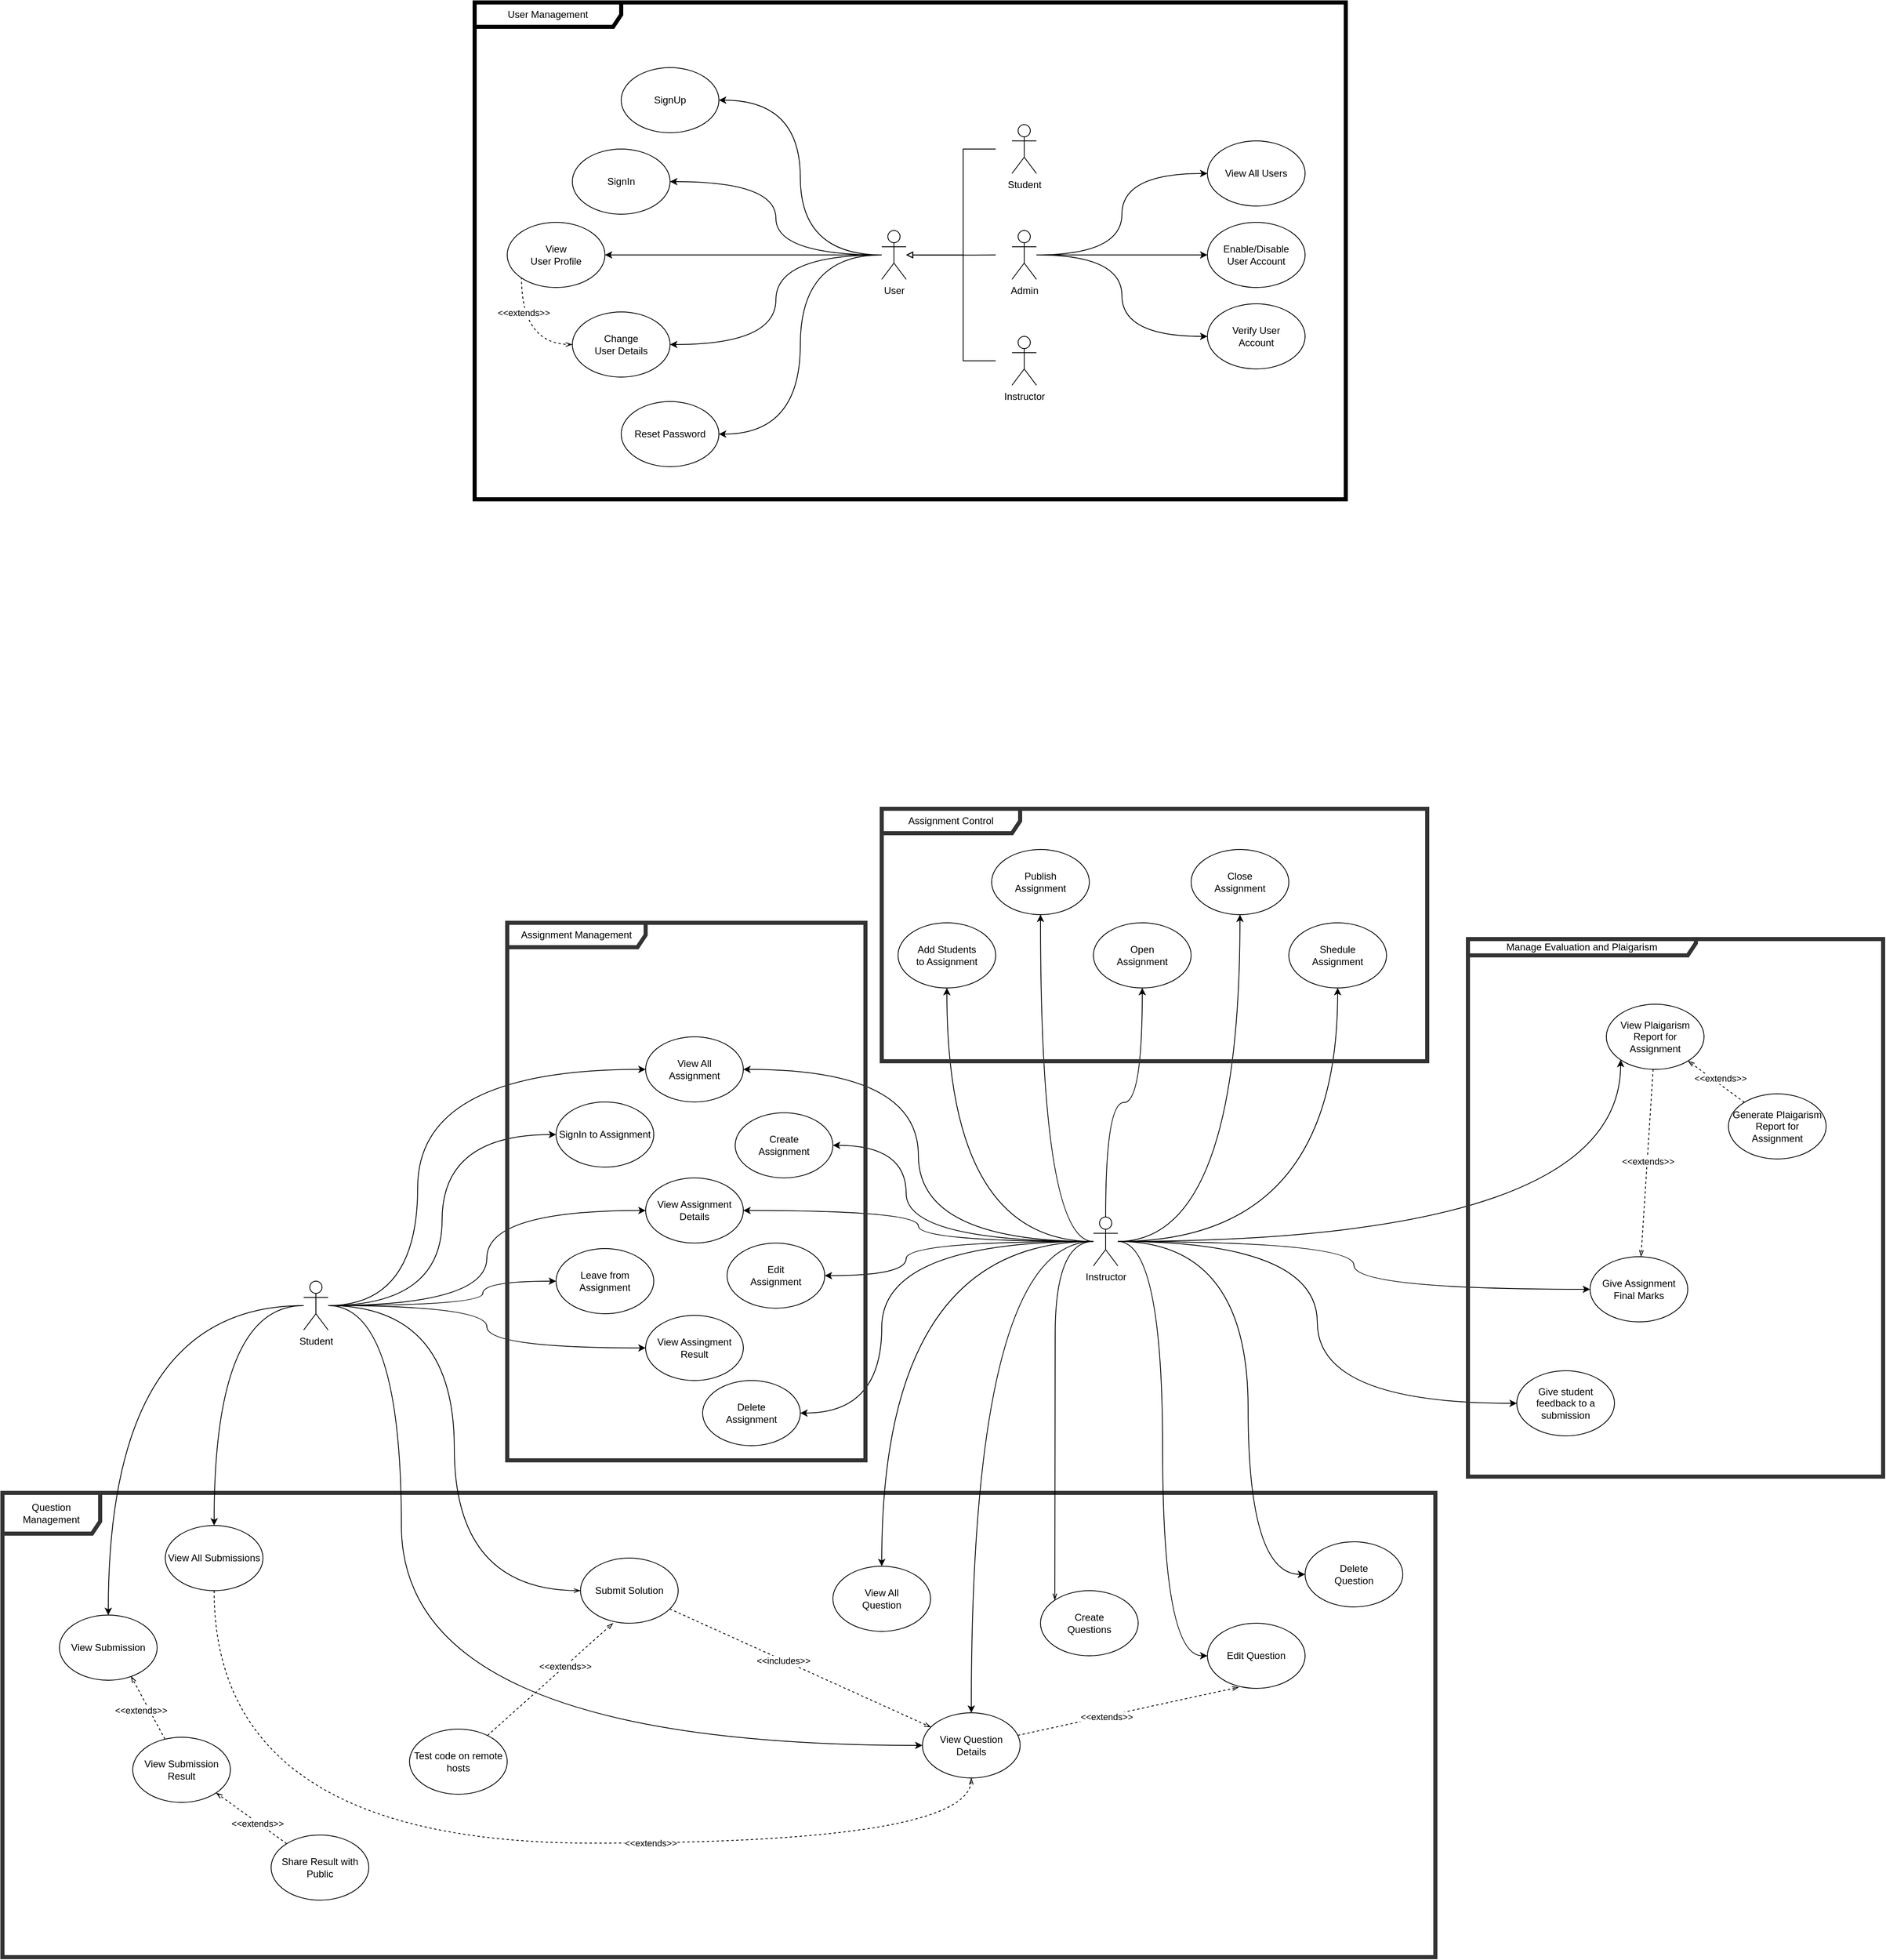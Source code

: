 <mxfile version="14.6.13" type="device"><diagram id="3cUGU1u6pG_o_R58JLAc" name="v1"><mxGraphModel dx="4322" dy="4356" grid="1" gridSize="10" guides="1" tooltips="1" connect="1" arrows="1" fold="1" page="1" pageScale="1" pageWidth="850" pageHeight="1100" math="0" shadow="0"><root><mxCell id="0"/><mxCell id="1" parent="0"/><mxCell id="JEPnBaXlhwpyNHd7x5I1-164" value="" style="group" vertex="1" connectable="0" parent="1"><mxGeometry x="-710" y="-950" width="2310" height="1410" as="geometry"/></mxCell><mxCell id="JEPnBaXlhwpyNHd7x5I1-149" value="Question Management" style="shape=umlFrame;whiteSpace=wrap;html=1;width=120;height=50;strokeWidth=5;swimlaneFillColor=none;strokeColor=#333333;" vertex="1" parent="JEPnBaXlhwpyNHd7x5I1-164"><mxGeometry y="840" width="1760" height="570" as="geometry"/></mxCell><mxCell id="4" value="Student" style="shape=umlActor;verticalLabelPosition=bottom;verticalAlign=top;html=1;outlineConnect=0;" parent="JEPnBaXlhwpyNHd7x5I1-164" vertex="1"><mxGeometry x="370" y="580" width="30" height="60" as="geometry"/></mxCell><mxCell id="7" value="Instructor" style="shape=umlActor;verticalLabelPosition=bottom;verticalAlign=top;html=1;outlineConnect=0;" parent="JEPnBaXlhwpyNHd7x5I1-164" vertex="1"><mxGeometry x="1340" y="501.25" width="30" height="60" as="geometry"/></mxCell><mxCell id="9" value="Create&lt;br&gt;Assignment" style="ellipse;whiteSpace=wrap;html=1;" parent="JEPnBaXlhwpyNHd7x5I1-164" vertex="1"><mxGeometry x="900" y="373.25" width="120" height="80" as="geometry"/></mxCell><mxCell id="JEPnBaXlhwpyNHd7x5I1-116" style="edgeStyle=orthogonalEdgeStyle;curved=1;rounded=0;orthogonalLoop=1;jettySize=auto;html=1;entryX=1;entryY=0.5;entryDx=0;entryDy=0;" edge="1" parent="JEPnBaXlhwpyNHd7x5I1-164" source="7" target="9"><mxGeometry as="geometry"><Array as="points"><mxPoint x="1110" y="531"/><mxPoint x="1110" y="413"/></Array></mxGeometry></mxCell><mxCell id="11" value="Edit&lt;br&gt;Assignment" style="ellipse;whiteSpace=wrap;html=1;" parent="JEPnBaXlhwpyNHd7x5I1-164" vertex="1"><mxGeometry x="890" y="533.25" width="120" height="80" as="geometry"/></mxCell><mxCell id="JEPnBaXlhwpyNHd7x5I1-122" style="edgeStyle=orthogonalEdgeStyle;curved=1;rounded=0;orthogonalLoop=1;jettySize=auto;html=1;entryX=1;entryY=0.5;entryDx=0;entryDy=0;" edge="1" parent="JEPnBaXlhwpyNHd7x5I1-164" source="7" target="11"><mxGeometry as="geometry"><Array as="points"><mxPoint x="1110" y="531"/><mxPoint x="1110" y="573"/></Array></mxGeometry></mxCell><mxCell id="12" value="Create&lt;br&gt;Questions" style="ellipse;whiteSpace=wrap;html=1;" parent="JEPnBaXlhwpyNHd7x5I1-164" vertex="1"><mxGeometry x="1275" y="960" width="120" height="80" as="geometry"/></mxCell><mxCell id="JEPnBaXlhwpyNHd7x5I1-145" style="edgeStyle=orthogonalEdgeStyle;curved=1;rounded=0;orthogonalLoop=1;jettySize=auto;html=1;entryX=0;entryY=0;entryDx=0;entryDy=0;endArrow=openThin;endFill=0;" edge="1" parent="JEPnBaXlhwpyNHd7x5I1-164" source="7" target="12"><mxGeometry as="geometry"><Array as="points"><mxPoint x="1293" y="531"/><mxPoint x="1293" y="761"/></Array></mxGeometry></mxCell><mxCell id="13" value="Edit Question" style="ellipse;whiteSpace=wrap;html=1;" parent="JEPnBaXlhwpyNHd7x5I1-164" vertex="1"><mxGeometry x="1480" y="1000" width="120" height="80" as="geometry"/></mxCell><mxCell id="JEPnBaXlhwpyNHd7x5I1-108" style="edgeStyle=orthogonalEdgeStyle;curved=1;rounded=0;orthogonalLoop=1;jettySize=auto;html=1;entryX=0;entryY=0.5;entryDx=0;entryDy=0;" edge="1" parent="JEPnBaXlhwpyNHd7x5I1-164" source="7" target="13"><mxGeometry as="geometry"/></mxCell><mxCell id="14" value="Delete&lt;br&gt;Question" style="ellipse;whiteSpace=wrap;html=1;" parent="JEPnBaXlhwpyNHd7x5I1-164" vertex="1"><mxGeometry x="1600" y="900" width="120" height="80" as="geometry"/></mxCell><mxCell id="JEPnBaXlhwpyNHd7x5I1-107" style="rounded=0;orthogonalLoop=1;jettySize=auto;html=1;edgeStyle=orthogonalEdgeStyle;curved=1;" edge="1" parent="JEPnBaXlhwpyNHd7x5I1-164" source="7" target="14"><mxGeometry as="geometry"><Array as="points"><mxPoint x="1530" y="531"/><mxPoint x="1530" y="940"/></Array></mxGeometry></mxCell><mxCell id="15" value="Add Students&lt;br&gt;to Assignment" style="ellipse;whiteSpace=wrap;html=1;" parent="JEPnBaXlhwpyNHd7x5I1-164" vertex="1"><mxGeometry x="1100" y="140" width="120" height="80" as="geometry"/></mxCell><mxCell id="JEPnBaXlhwpyNHd7x5I1-95" style="edgeStyle=orthogonalEdgeStyle;curved=1;rounded=0;orthogonalLoop=1;jettySize=auto;html=1;entryX=0.5;entryY=1;entryDx=0;entryDy=0;" edge="1" parent="JEPnBaXlhwpyNHd7x5I1-164" source="7" target="15"><mxGeometry as="geometry"/></mxCell><mxCell id="16" value="Publish&lt;br&gt;Assignment" style="ellipse;whiteSpace=wrap;html=1;" parent="JEPnBaXlhwpyNHd7x5I1-164" vertex="1"><mxGeometry x="1215" y="50" width="120" height="80" as="geometry"/></mxCell><mxCell id="JEPnBaXlhwpyNHd7x5I1-96" style="edgeStyle=orthogonalEdgeStyle;curved=1;rounded=0;orthogonalLoop=1;jettySize=auto;html=1;entryX=0.5;entryY=1;entryDx=0;entryDy=0;" edge="1" parent="JEPnBaXlhwpyNHd7x5I1-164" source="7" target="16"><mxGeometry as="geometry"/></mxCell><mxCell id="17" value="View Assignment Details" style="ellipse;whiteSpace=wrap;html=1;" parent="JEPnBaXlhwpyNHd7x5I1-164" vertex="1"><mxGeometry x="790" y="453.25" width="120" height="80" as="geometry"/></mxCell><mxCell id="JEPnBaXlhwpyNHd7x5I1-89" style="edgeStyle=orthogonalEdgeStyle;curved=1;rounded=0;orthogonalLoop=1;jettySize=auto;html=1;entryX=0;entryY=0.5;entryDx=0;entryDy=0;" edge="1" parent="JEPnBaXlhwpyNHd7x5I1-164" source="4" target="17"><mxGeometry as="geometry"/></mxCell><mxCell id="JEPnBaXlhwpyNHd7x5I1-118" style="edgeStyle=orthogonalEdgeStyle;curved=1;rounded=0;orthogonalLoop=1;jettySize=auto;html=1;entryX=1;entryY=0.5;entryDx=0;entryDy=0;" edge="1" parent="JEPnBaXlhwpyNHd7x5I1-164" source="7" target="17"><mxGeometry as="geometry"/></mxCell><mxCell id="18" value="View All&lt;br&gt;Assignment" style="ellipse;whiteSpace=wrap;html=1;" parent="JEPnBaXlhwpyNHd7x5I1-164" vertex="1"><mxGeometry x="790" y="280" width="120" height="80" as="geometry"/></mxCell><mxCell id="JEPnBaXlhwpyNHd7x5I1-87" style="edgeStyle=orthogonalEdgeStyle;curved=1;rounded=0;orthogonalLoop=1;jettySize=auto;html=1;entryX=0;entryY=0.5;entryDx=0;entryDy=0;" edge="1" parent="JEPnBaXlhwpyNHd7x5I1-164" source="4" target="18"><mxGeometry as="geometry"><Array as="points"><mxPoint x="510" y="610"/><mxPoint x="510" y="320"/></Array></mxGeometry></mxCell><mxCell id="JEPnBaXlhwpyNHd7x5I1-117" style="edgeStyle=orthogonalEdgeStyle;curved=1;rounded=0;orthogonalLoop=1;jettySize=auto;html=1;entryX=1;entryY=0.5;entryDx=0;entryDy=0;" edge="1" parent="JEPnBaXlhwpyNHd7x5I1-164" source="7" target="18"><mxGeometry as="geometry"/></mxCell><mxCell id="JEPnBaXlhwpyNHd7x5I1-147" style="rounded=0;orthogonalLoop=1;jettySize=auto;html=1;entryX=0.321;entryY=0.982;entryDx=0;entryDy=0;entryPerimeter=0;endArrow=openThin;endFill=0;dashed=1;" edge="1" parent="JEPnBaXlhwpyNHd7x5I1-164" source="19" target="13"><mxGeometry as="geometry"/></mxCell><mxCell id="JEPnBaXlhwpyNHd7x5I1-148" value="&amp;lt;&amp;lt;extends&amp;gt;&amp;gt;" style="edgeLabel;html=1;align=center;verticalAlign=middle;resizable=0;points=[];" vertex="1" connectable="0" parent="JEPnBaXlhwpyNHd7x5I1-147"><mxGeometry x="-0.203" y="-1" relative="1" as="geometry"><mxPoint as="offset"/></mxGeometry></mxCell><mxCell id="19" value="View Question&lt;br&gt;Details" style="ellipse;whiteSpace=wrap;html=1;" parent="JEPnBaXlhwpyNHd7x5I1-164" vertex="1"><mxGeometry x="1130" y="1110" width="120" height="80" as="geometry"/></mxCell><mxCell id="JEPnBaXlhwpyNHd7x5I1-115" style="rounded=0;orthogonalLoop=1;jettySize=auto;html=1;entryX=0;entryY=0.5;entryDx=0;entryDy=0;edgeStyle=orthogonalEdgeStyle;curved=1;" edge="1" parent="JEPnBaXlhwpyNHd7x5I1-164" source="4" target="19"><mxGeometry as="geometry"><Array as="points"><mxPoint x="490" y="610"/><mxPoint x="490" y="1150"/></Array></mxGeometry></mxCell><mxCell id="JEPnBaXlhwpyNHd7x5I1-109" style="edgeStyle=orthogonalEdgeStyle;curved=1;rounded=0;orthogonalLoop=1;jettySize=auto;html=1;" edge="1" parent="JEPnBaXlhwpyNHd7x5I1-164" source="7" target="19"><mxGeometry as="geometry"/></mxCell><mxCell id="20" value="View All&lt;br&gt;Question" style="ellipse;whiteSpace=wrap;html=1;" parent="JEPnBaXlhwpyNHd7x5I1-164" vertex="1"><mxGeometry x="1020" y="930" width="120" height="80" as="geometry"/></mxCell><mxCell id="JEPnBaXlhwpyNHd7x5I1-105" style="edgeStyle=orthogonalEdgeStyle;curved=1;rounded=0;orthogonalLoop=1;jettySize=auto;html=1;entryX=0.5;entryY=0;entryDx=0;entryDy=0;" edge="1" parent="JEPnBaXlhwpyNHd7x5I1-164" source="7" target="20"><mxGeometry as="geometry"/></mxCell><mxCell id="59" value="Close&lt;br&gt;Assignment" style="ellipse;whiteSpace=wrap;html=1;" parent="JEPnBaXlhwpyNHd7x5I1-164" vertex="1"><mxGeometry x="1460" y="50" width="120" height="80" as="geometry"/></mxCell><mxCell id="JEPnBaXlhwpyNHd7x5I1-98" style="edgeStyle=orthogonalEdgeStyle;curved=1;rounded=0;orthogonalLoop=1;jettySize=auto;html=1;entryX=0.5;entryY=1;entryDx=0;entryDy=0;" edge="1" parent="JEPnBaXlhwpyNHd7x5I1-164" source="7" target="59"><mxGeometry as="geometry"/></mxCell><mxCell id="60" value="Delete&lt;br&gt;Assignment" style="ellipse;whiteSpace=wrap;html=1;" parent="JEPnBaXlhwpyNHd7x5I1-164" vertex="1"><mxGeometry x="860" y="702" width="120" height="80" as="geometry"/></mxCell><mxCell id="JEPnBaXlhwpyNHd7x5I1-121" style="edgeStyle=orthogonalEdgeStyle;curved=1;rounded=0;orthogonalLoop=1;jettySize=auto;html=1;entryX=1;entryY=0.5;entryDx=0;entryDy=0;" edge="1" parent="JEPnBaXlhwpyNHd7x5I1-164" source="7" target="60"><mxGeometry as="geometry"><Array as="points"><mxPoint x="1080" y="531"/><mxPoint x="1080" y="742"/></Array></mxGeometry></mxCell><mxCell id="61" value="Open&lt;br&gt;Assignment" style="ellipse;whiteSpace=wrap;html=1;" parent="JEPnBaXlhwpyNHd7x5I1-164" vertex="1"><mxGeometry x="1340" y="140" width="120" height="80" as="geometry"/></mxCell><mxCell id="JEPnBaXlhwpyNHd7x5I1-97" style="edgeStyle=orthogonalEdgeStyle;curved=1;rounded=0;orthogonalLoop=1;jettySize=auto;html=1;entryX=0.5;entryY=1;entryDx=0;entryDy=0;" edge="1" parent="JEPnBaXlhwpyNHd7x5I1-164" source="7" target="61"><mxGeometry as="geometry"/></mxCell><mxCell id="62" value="Shedule&lt;br&gt;Assignment" style="ellipse;whiteSpace=wrap;html=1;" parent="JEPnBaXlhwpyNHd7x5I1-164" vertex="1"><mxGeometry x="1580" y="140" width="120" height="80" as="geometry"/></mxCell><mxCell id="JEPnBaXlhwpyNHd7x5I1-99" style="edgeStyle=orthogonalEdgeStyle;curved=1;rounded=0;orthogonalLoop=1;jettySize=auto;html=1;entryX=0.5;entryY=1;entryDx=0;entryDy=0;" edge="1" parent="JEPnBaXlhwpyNHd7x5I1-164" source="7" target="62"><mxGeometry as="geometry"/></mxCell><mxCell id="63" value="SignIn to Assignment" style="ellipse;whiteSpace=wrap;html=1;" parent="JEPnBaXlhwpyNHd7x5I1-164" vertex="1"><mxGeometry x="680" y="360" width="120" height="80" as="geometry"/></mxCell><mxCell id="JEPnBaXlhwpyNHd7x5I1-88" style="edgeStyle=orthogonalEdgeStyle;curved=1;rounded=0;orthogonalLoop=1;jettySize=auto;html=1;entryX=0;entryY=0.5;entryDx=0;entryDy=0;" edge="1" parent="JEPnBaXlhwpyNHd7x5I1-164" source="4" target="63"><mxGeometry as="geometry"/></mxCell><mxCell id="67" value="Leave from Assignment" style="ellipse;whiteSpace=wrap;html=1;" parent="JEPnBaXlhwpyNHd7x5I1-164" vertex="1"><mxGeometry x="680" y="540" width="120" height="80" as="geometry"/></mxCell><mxCell id="JEPnBaXlhwpyNHd7x5I1-90" style="edgeStyle=orthogonalEdgeStyle;curved=1;rounded=0;orthogonalLoop=1;jettySize=auto;html=1;entryX=0;entryY=0.5;entryDx=0;entryDy=0;" edge="1" parent="JEPnBaXlhwpyNHd7x5I1-164" source="4" target="67"><mxGeometry as="geometry"><Array as="points"><mxPoint x="590" y="610"/><mxPoint x="590" y="580"/></Array></mxGeometry></mxCell><mxCell id="JEPnBaXlhwpyNHd7x5I1-139" style="edgeStyle=none;rounded=0;orthogonalLoop=1;jettySize=auto;html=1;endArrow=openThin;endFill=0;dashed=1;" edge="1" parent="JEPnBaXlhwpyNHd7x5I1-164" source="69" target="19"><mxGeometry as="geometry"/></mxCell><mxCell id="JEPnBaXlhwpyNHd7x5I1-140" value="&amp;lt;&amp;lt;includes&amp;gt;&amp;gt;" style="edgeLabel;html=1;align=center;verticalAlign=middle;resizable=0;points=[];" vertex="1" connectable="0" parent="JEPnBaXlhwpyNHd7x5I1-139"><mxGeometry x="-0.124" relative="1" as="geometry"><mxPoint x="-1" as="offset"/></mxGeometry></mxCell><mxCell id="69" value="Submit Solution" style="ellipse;whiteSpace=wrap;html=1;" parent="JEPnBaXlhwpyNHd7x5I1-164" vertex="1"><mxGeometry x="710" y="920" width="120" height="80" as="geometry"/></mxCell><mxCell id="JEPnBaXlhwpyNHd7x5I1-137" style="edgeStyle=orthogonalEdgeStyle;curved=1;rounded=0;orthogonalLoop=1;jettySize=auto;html=1;entryX=0;entryY=0.5;entryDx=0;entryDy=0;endArrow=openThin;endFill=0;" edge="1" parent="JEPnBaXlhwpyNHd7x5I1-164" source="4" target="69"><mxGeometry as="geometry"/></mxCell><mxCell id="70" value="View Submission" style="ellipse;whiteSpace=wrap;html=1;" parent="JEPnBaXlhwpyNHd7x5I1-164" vertex="1"><mxGeometry x="70" y="990" width="120" height="80" as="geometry"/></mxCell><mxCell id="JEPnBaXlhwpyNHd7x5I1-125" style="edgeStyle=orthogonalEdgeStyle;curved=1;rounded=0;orthogonalLoop=1;jettySize=auto;html=1;" edge="1" parent="JEPnBaXlhwpyNHd7x5I1-164" source="4" target="70"><mxGeometry as="geometry"/></mxCell><mxCell id="JEPnBaXlhwpyNHd7x5I1-135" style="rounded=0;orthogonalLoop=1;jettySize=auto;html=1;entryX=0.5;entryY=1;entryDx=0;entryDy=0;dashed=1;endArrow=openThin;endFill=0;exitX=0.5;exitY=1;exitDx=0;exitDy=0;edgeStyle=orthogonalEdgeStyle;elbow=vertical;curved=1;" edge="1" parent="JEPnBaXlhwpyNHd7x5I1-164" source="71" target="19"><mxGeometry as="geometry"><Array as="points"><mxPoint x="260" y="1270"/><mxPoint x="1190" y="1270"/></Array></mxGeometry></mxCell><mxCell id="JEPnBaXlhwpyNHd7x5I1-136" value="&amp;lt;&amp;lt;extends&amp;gt;&amp;gt;" style="edgeLabel;html=1;align=center;verticalAlign=middle;resizable=0;points=[];" vertex="1" connectable="0" parent="JEPnBaXlhwpyNHd7x5I1-135"><mxGeometry x="0.281" relative="1" as="geometry"><mxPoint as="offset"/></mxGeometry></mxCell><mxCell id="71" value="View All Submissions" style="ellipse;whiteSpace=wrap;html=1;" parent="JEPnBaXlhwpyNHd7x5I1-164" vertex="1"><mxGeometry x="200" y="880" width="120" height="80" as="geometry"/></mxCell><mxCell id="JEPnBaXlhwpyNHd7x5I1-163" style="edgeStyle=orthogonalEdgeStyle;curved=1;rounded=0;orthogonalLoop=1;jettySize=auto;html=1;endArrow=classic;endFill=1;" edge="1" parent="JEPnBaXlhwpyNHd7x5I1-164" source="4" target="71"><mxGeometry relative="1" as="geometry"/></mxCell><mxCell id="73" value="View Assingment Result" style="ellipse;whiteSpace=wrap;html=1;" parent="JEPnBaXlhwpyNHd7x5I1-164" vertex="1"><mxGeometry x="790" y="622" width="120" height="80" as="geometry"/></mxCell><mxCell id="JEPnBaXlhwpyNHd7x5I1-91" style="edgeStyle=orthogonalEdgeStyle;curved=1;rounded=0;orthogonalLoop=1;jettySize=auto;html=1;entryX=0;entryY=0.5;entryDx=0;entryDy=0;" edge="1" parent="JEPnBaXlhwpyNHd7x5I1-164" source="4" target="73"><mxGeometry as="geometry"/></mxCell><mxCell id="75" value="Give Assignment Final Marks" style="ellipse;whiteSpace=wrap;html=1;" parent="JEPnBaXlhwpyNHd7x5I1-164" vertex="1"><mxGeometry x="1950" y="550" width="120" height="80" as="geometry"/></mxCell><mxCell id="JEPnBaXlhwpyNHd7x5I1-103" style="edgeStyle=orthogonalEdgeStyle;curved=1;rounded=0;orthogonalLoop=1;jettySize=auto;html=1;entryX=0;entryY=0.5;entryDx=0;entryDy=0;" edge="1" parent="JEPnBaXlhwpyNHd7x5I1-164" source="7" target="75"><mxGeometry as="geometry"/></mxCell><mxCell id="JEPnBaXlhwpyNHd7x5I1-154" style="edgeStyle=none;rounded=0;orthogonalLoop=1;jettySize=auto;html=1;dashed=1;endArrow=openThin;endFill=0;" edge="1" parent="JEPnBaXlhwpyNHd7x5I1-164" source="76" target="75"><mxGeometry as="geometry"/></mxCell><mxCell id="JEPnBaXlhwpyNHd7x5I1-155" value="&amp;lt;&amp;lt;extends&amp;gt;&amp;gt;" style="edgeLabel;html=1;align=center;verticalAlign=middle;resizable=0;points=[];" vertex="1" connectable="0" parent="JEPnBaXlhwpyNHd7x5I1-154"><mxGeometry x="-0.371" y="-2" relative="1" as="geometry"><mxPoint y="41" as="offset"/></mxGeometry></mxCell><mxCell id="76" value="View Plaigarism Report for Assignment" style="ellipse;whiteSpace=wrap;html=1;" parent="JEPnBaXlhwpyNHd7x5I1-164" vertex="1"><mxGeometry x="1970" y="240" width="120" height="80" as="geometry"/></mxCell><mxCell id="JEPnBaXlhwpyNHd7x5I1-102" style="rounded=0;orthogonalLoop=1;jettySize=auto;html=1;entryX=0;entryY=1;entryDx=0;entryDy=0;edgeStyle=orthogonalEdgeStyle;curved=1;" edge="1" parent="JEPnBaXlhwpyNHd7x5I1-164" source="7" target="76"><mxGeometry as="geometry"/></mxCell><mxCell id="JEPnBaXlhwpyNHd7x5I1-156" style="edgeStyle=none;rounded=0;orthogonalLoop=1;jettySize=auto;html=1;dashed=1;endArrow=openThin;endFill=0;" edge="1" parent="JEPnBaXlhwpyNHd7x5I1-164" source="78" target="76"><mxGeometry as="geometry"/></mxCell><mxCell id="JEPnBaXlhwpyNHd7x5I1-157" value="&amp;lt;&amp;lt;extends&amp;gt;&amp;gt;" style="edgeLabel;html=1;align=center;verticalAlign=middle;resizable=0;points=[];" vertex="1" connectable="0" parent="JEPnBaXlhwpyNHd7x5I1-156"><mxGeometry x="-0.338" y="1" relative="1" as="geometry"><mxPoint x="-6" y="-14" as="offset"/></mxGeometry></mxCell><mxCell id="78" value="Generate Plaigarism Report for Assignment" style="ellipse;whiteSpace=wrap;html=1;" parent="JEPnBaXlhwpyNHd7x5I1-164" vertex="1"><mxGeometry x="2120" y="350" width="120" height="80" as="geometry"/></mxCell><mxCell id="79" value="Give student feedback to a submission" style="ellipse;whiteSpace=wrap;html=1;" parent="JEPnBaXlhwpyNHd7x5I1-164" vertex="1"><mxGeometry x="1860" y="690" width="120" height="80" as="geometry"/></mxCell><mxCell id="JEPnBaXlhwpyNHd7x5I1-104" style="edgeStyle=orthogonalEdgeStyle;curved=1;rounded=0;orthogonalLoop=1;jettySize=auto;html=1;entryX=0;entryY=0.5;entryDx=0;entryDy=0;" edge="1" parent="JEPnBaXlhwpyNHd7x5I1-164" source="7" target="79"><mxGeometry as="geometry"/></mxCell><mxCell id="JEPnBaXlhwpyNHd7x5I1-129" style="edgeStyle=none;rounded=0;orthogonalLoop=1;jettySize=auto;html=1;entryX=0.733;entryY=0.938;entryDx=0;entryDy=0;entryPerimeter=0;dashed=1;endArrow=openThin;endFill=0;" edge="1" parent="JEPnBaXlhwpyNHd7x5I1-164" source="JEPnBaXlhwpyNHd7x5I1-126" target="70"><mxGeometry as="geometry"/></mxCell><mxCell id="JEPnBaXlhwpyNHd7x5I1-130" value="&amp;lt;&amp;lt;extends&amp;gt;&amp;gt;" style="edgeLabel;html=1;align=center;verticalAlign=middle;resizable=0;points=[];" vertex="1" connectable="0" parent="JEPnBaXlhwpyNHd7x5I1-129"><mxGeometry x="-0.334" y="3" relative="1" as="geometry"><mxPoint x="-13" y="-11" as="offset"/></mxGeometry></mxCell><mxCell id="JEPnBaXlhwpyNHd7x5I1-126" value="View Submission&lt;br&gt;Result" style="ellipse;whiteSpace=wrap;html=1;" vertex="1" parent="JEPnBaXlhwpyNHd7x5I1-164"><mxGeometry x="160" y="1140" width="120" height="80" as="geometry"/></mxCell><mxCell id="JEPnBaXlhwpyNHd7x5I1-131" style="edgeStyle=none;rounded=0;orthogonalLoop=1;jettySize=auto;html=1;entryX=1;entryY=1;entryDx=0;entryDy=0;dashed=1;endArrow=openThin;endFill=0;" edge="1" parent="JEPnBaXlhwpyNHd7x5I1-164" source="JEPnBaXlhwpyNHd7x5I1-128" target="JEPnBaXlhwpyNHd7x5I1-126"><mxGeometry as="geometry"/></mxCell><mxCell id="JEPnBaXlhwpyNHd7x5I1-132" value="&amp;lt;&amp;lt;extends&amp;gt;&amp;gt;" style="edgeLabel;html=1;align=center;verticalAlign=middle;resizable=0;points=[];" vertex="1" connectable="0" parent="JEPnBaXlhwpyNHd7x5I1-131"><mxGeometry x="-0.175" y="1" relative="1" as="geometry"><mxPoint as="offset"/></mxGeometry></mxCell><mxCell id="JEPnBaXlhwpyNHd7x5I1-128" value="Share Result with Public" style="ellipse;whiteSpace=wrap;html=1;" vertex="1" parent="JEPnBaXlhwpyNHd7x5I1-164"><mxGeometry x="330" y="1260" width="120" height="80" as="geometry"/></mxCell><mxCell id="JEPnBaXlhwpyNHd7x5I1-142" style="rounded=0;orthogonalLoop=1;jettySize=auto;html=1;entryX=0.333;entryY=1;entryDx=0;entryDy=0;entryPerimeter=0;dashed=1;endArrow=openThin;endFill=0;" edge="1" parent="JEPnBaXlhwpyNHd7x5I1-164" source="JEPnBaXlhwpyNHd7x5I1-141" target="69"><mxGeometry as="geometry"/></mxCell><mxCell id="JEPnBaXlhwpyNHd7x5I1-143" value="&amp;lt;&amp;lt;extends&amp;gt;&amp;gt;" style="edgeLabel;html=1;align=center;verticalAlign=middle;resizable=0;points=[];" vertex="1" connectable="0" parent="JEPnBaXlhwpyNHd7x5I1-142"><mxGeometry x="0.232" relative="1" as="geometry"><mxPoint as="offset"/></mxGeometry></mxCell><mxCell id="JEPnBaXlhwpyNHd7x5I1-141" value="Test code on remote hosts" style="ellipse;whiteSpace=wrap;html=1;" vertex="1" parent="JEPnBaXlhwpyNHd7x5I1-164"><mxGeometry x="500" y="1130" width="120" height="80" as="geometry"/></mxCell><mxCell id="JEPnBaXlhwpyNHd7x5I1-150" value="Assignment Management" style="shape=umlFrame;whiteSpace=wrap;html=1;width=170;height=30;strokeWidth=5;swimlaneFillColor=none;strokeColor=#333333;" vertex="1" parent="JEPnBaXlhwpyNHd7x5I1-164"><mxGeometry x="620" y="140" width="440" height="660" as="geometry"/></mxCell><mxCell id="JEPnBaXlhwpyNHd7x5I1-153" value="Assignment Control" style="shape=umlFrame;whiteSpace=wrap;html=1;width=170;height=30;strokeWidth=5;swimlaneFillColor=none;strokeColor=#333333;" vertex="1" parent="JEPnBaXlhwpyNHd7x5I1-164"><mxGeometry x="1080" width="670" height="310" as="geometry"/></mxCell><mxCell id="JEPnBaXlhwpyNHd7x5I1-158" value="Manage Evaluation and Plaigarism" style="shape=umlFrame;whiteSpace=wrap;html=1;width=280;height=20;strokeWidth=5;swimlaneFillColor=none;strokeColor=#333333;" vertex="1" parent="JEPnBaXlhwpyNHd7x5I1-164"><mxGeometry x="1800" y="160" width="510" height="660" as="geometry"/></mxCell><mxCell id="JEPnBaXlhwpyNHd7x5I1-166" value="" style="group" vertex="1" connectable="0" parent="1"><mxGeometry x="-130" y="-1940" width="1070" height="610" as="geometry"/></mxCell><mxCell id="2" value="SignUp" style="ellipse;whiteSpace=wrap;html=1;" parent="JEPnBaXlhwpyNHd7x5I1-166" vertex="1"><mxGeometry x="180" y="80" width="120" height="80" as="geometry"/></mxCell><mxCell id="30" style="edgeStyle=orthogonalEdgeStyle;curved=1;rounded=0;orthogonalLoop=1;jettySize=auto;html=1;entryX=1;entryY=0.5;entryDx=0;entryDy=0;" parent="JEPnBaXlhwpyNHd7x5I1-166" source="5" target="2" edge="1"><mxGeometry y="50" as="geometry"/></mxCell><mxCell id="5" value="User" style="shape=umlActor;verticalLabelPosition=bottom;verticalAlign=top;html=1;outlineConnect=0;" parent="JEPnBaXlhwpyNHd7x5I1-166" vertex="1"><mxGeometry x="500" y="280" width="30" height="60" as="geometry"/></mxCell><mxCell id="8" value="SignIn" style="ellipse;whiteSpace=wrap;html=1;" parent="JEPnBaXlhwpyNHd7x5I1-166" vertex="1"><mxGeometry x="120" y="180" width="120" height="80" as="geometry"/></mxCell><mxCell id="31" style="edgeStyle=orthogonalEdgeStyle;curved=1;rounded=0;orthogonalLoop=1;jettySize=auto;html=1;entryX=1;entryY=0.5;entryDx=0;entryDy=0;" parent="JEPnBaXlhwpyNHd7x5I1-166" source="5" target="8" edge="1"><mxGeometry y="50" as="geometry"/></mxCell><mxCell id="27" value="Change&lt;br&gt;User Details" style="ellipse;whiteSpace=wrap;html=1;" parent="JEPnBaXlhwpyNHd7x5I1-166" vertex="1"><mxGeometry x="120" y="380" width="120" height="80" as="geometry"/></mxCell><mxCell id="33" style="edgeStyle=orthogonalEdgeStyle;curved=1;rounded=0;orthogonalLoop=1;jettySize=auto;html=1;entryX=1;entryY=0.5;entryDx=0;entryDy=0;" parent="JEPnBaXlhwpyNHd7x5I1-166" source="5" target="27" edge="1"><mxGeometry y="50" as="geometry"/></mxCell><mxCell id="28" value="Reset Password" style="ellipse;whiteSpace=wrap;html=1;" parent="JEPnBaXlhwpyNHd7x5I1-166" vertex="1"><mxGeometry x="180" y="490" width="120" height="80" as="geometry"/></mxCell><mxCell id="34" style="edgeStyle=orthogonalEdgeStyle;curved=1;rounded=0;orthogonalLoop=1;jettySize=auto;html=1;entryX=1;entryY=0.5;entryDx=0;entryDy=0;" parent="JEPnBaXlhwpyNHd7x5I1-166" source="5" target="28" edge="1"><mxGeometry y="50" as="geometry"/></mxCell><mxCell id="29" value="View&lt;br&gt;User Profile" style="ellipse;whiteSpace=wrap;html=1;" parent="JEPnBaXlhwpyNHd7x5I1-166" vertex="1"><mxGeometry x="40" y="270" width="120" height="80" as="geometry"/></mxCell><mxCell id="32" style="edgeStyle=orthogonalEdgeStyle;curved=1;rounded=0;orthogonalLoop=1;jettySize=auto;html=1;entryX=1;entryY=0.5;entryDx=0;entryDy=0;" parent="JEPnBaXlhwpyNHd7x5I1-166" source="5" target="29" edge="1"><mxGeometry y="50" as="geometry"/></mxCell><mxCell id="47" style="edgeStyle=orthogonalEdgeStyle;curved=1;rounded=0;orthogonalLoop=1;jettySize=auto;html=1;entryX=0;entryY=1;entryDx=0;entryDy=0;dashed=1;startArrow=openThin;startFill=0;endArrow=none;endFill=0;exitX=0;exitY=0.5;exitDx=0;exitDy=0;" parent="JEPnBaXlhwpyNHd7x5I1-166" source="27" target="29" edge="1"><mxGeometry y="50" as="geometry"/></mxCell><mxCell id="54" value="&amp;lt;&amp;lt;extends&amp;gt;&amp;gt;" style="edgeLabel;html=1;align=center;verticalAlign=middle;resizable=0;points=[];" parent="47" vertex="1" connectable="0"><mxGeometry x="0.362" y="-7" relative="1" as="geometry"><mxPoint x="-5" y="-4" as="offset"/></mxGeometry></mxCell><mxCell id="35" value="Enable/Disable&lt;br&gt;User Account" style="ellipse;whiteSpace=wrap;html=1;" parent="JEPnBaXlhwpyNHd7x5I1-166" vertex="1"><mxGeometry x="900" y="270" width="120" height="80" as="geometry"/></mxCell><mxCell id="36" value="View All Users" style="ellipse;whiteSpace=wrap;html=1;" parent="JEPnBaXlhwpyNHd7x5I1-166" vertex="1"><mxGeometry x="900" y="170" width="120" height="80" as="geometry"/></mxCell><mxCell id="37" value="Verify User&lt;br&gt;Account" style="ellipse;whiteSpace=wrap;html=1;" parent="JEPnBaXlhwpyNHd7x5I1-166" vertex="1"><mxGeometry x="900" y="370" width="120" height="80" as="geometry"/></mxCell><mxCell id="44" style="edgeStyle=orthogonalEdgeStyle;curved=1;rounded=0;orthogonalLoop=1;jettySize=auto;html=1;entryX=0;entryY=0.5;entryDx=0;entryDy=0;" parent="JEPnBaXlhwpyNHd7x5I1-166" source="38" target="36" edge="1"><mxGeometry y="50" as="geometry"/></mxCell><mxCell id="45" style="edgeStyle=orthogonalEdgeStyle;curved=1;rounded=0;orthogonalLoop=1;jettySize=auto;html=1;entryX=0;entryY=0.5;entryDx=0;entryDy=0;" parent="JEPnBaXlhwpyNHd7x5I1-166" source="38" target="35" edge="1"><mxGeometry y="50" as="geometry"/></mxCell><mxCell id="46" style="edgeStyle=orthogonalEdgeStyle;curved=1;rounded=0;orthogonalLoop=1;jettySize=auto;html=1;entryX=0;entryY=0.5;entryDx=0;entryDy=0;" parent="JEPnBaXlhwpyNHd7x5I1-166" source="38" target="37" edge="1"><mxGeometry y="50" as="geometry"/></mxCell><mxCell id="55" style="edgeStyle=orthogonalEdgeStyle;curved=1;rounded=0;orthogonalLoop=1;jettySize=auto;html=1;startArrow=none;startFill=0;endArrow=block;endFill=0;" parent="JEPnBaXlhwpyNHd7x5I1-166" target="5" edge="1"><mxGeometry x="40" y="50" as="geometry"><mxPoint x="550.0" y="310" as="targetPoint"/><mxPoint x="640" y="310" as="sourcePoint"/></mxGeometry></mxCell><mxCell id="38" value="Admin" style="shape=umlActor;verticalLabelPosition=bottom;verticalAlign=top;html=1;outlineConnect=0;" parent="JEPnBaXlhwpyNHd7x5I1-166" vertex="1"><mxGeometry x="660" y="280" width="30" height="60" as="geometry"/></mxCell><mxCell id="56" style="edgeStyle=orthogonalEdgeStyle;rounded=0;orthogonalLoop=1;jettySize=auto;html=1;startArrow=none;startFill=0;endArrow=block;endFill=0;" parent="JEPnBaXlhwpyNHd7x5I1-166" edge="1"><mxGeometry x="40" y="50" as="geometry"><mxPoint x="530" y="310" as="targetPoint"/><mxPoint x="640" y="180" as="sourcePoint"/><Array as="points"><mxPoint x="640" y="180"/><mxPoint x="600" y="180"/><mxPoint x="600" y="310"/></Array></mxGeometry></mxCell><mxCell id="41" value="Student" style="shape=umlActor;verticalLabelPosition=bottom;verticalAlign=top;html=1;outlineConnect=0;" parent="JEPnBaXlhwpyNHd7x5I1-166" vertex="1"><mxGeometry x="660" y="150" width="30" height="60" as="geometry"/></mxCell><mxCell id="57" style="edgeStyle=orthogonalEdgeStyle;rounded=0;orthogonalLoop=1;jettySize=auto;html=1;startArrow=none;startFill=0;endArrow=block;endFill=0;" parent="JEPnBaXlhwpyNHd7x5I1-166" edge="1"><mxGeometry x="40" y="50" as="geometry"><mxPoint x="530.0" y="310" as="targetPoint"/><mxPoint x="640" y="440" as="sourcePoint"/><Array as="points"><mxPoint x="600" y="310"/></Array></mxGeometry></mxCell><mxCell id="42" value="Instructor" style="shape=umlActor;verticalLabelPosition=bottom;verticalAlign=top;html=1;outlineConnect=0;" parent="JEPnBaXlhwpyNHd7x5I1-166" vertex="1"><mxGeometry x="660" y="410" width="30" height="60" as="geometry"/></mxCell><mxCell id="JEPnBaXlhwpyNHd7x5I1-165" value="User Management" style="shape=umlFrame;whiteSpace=wrap;html=1;strokeColor=#000000;strokeWidth=5;fillColor=none;width=180;height=30;" vertex="1" parent="JEPnBaXlhwpyNHd7x5I1-166"><mxGeometry width="1070" height="610" as="geometry"/></mxCell></root></mxGraphModel></diagram></mxfile>